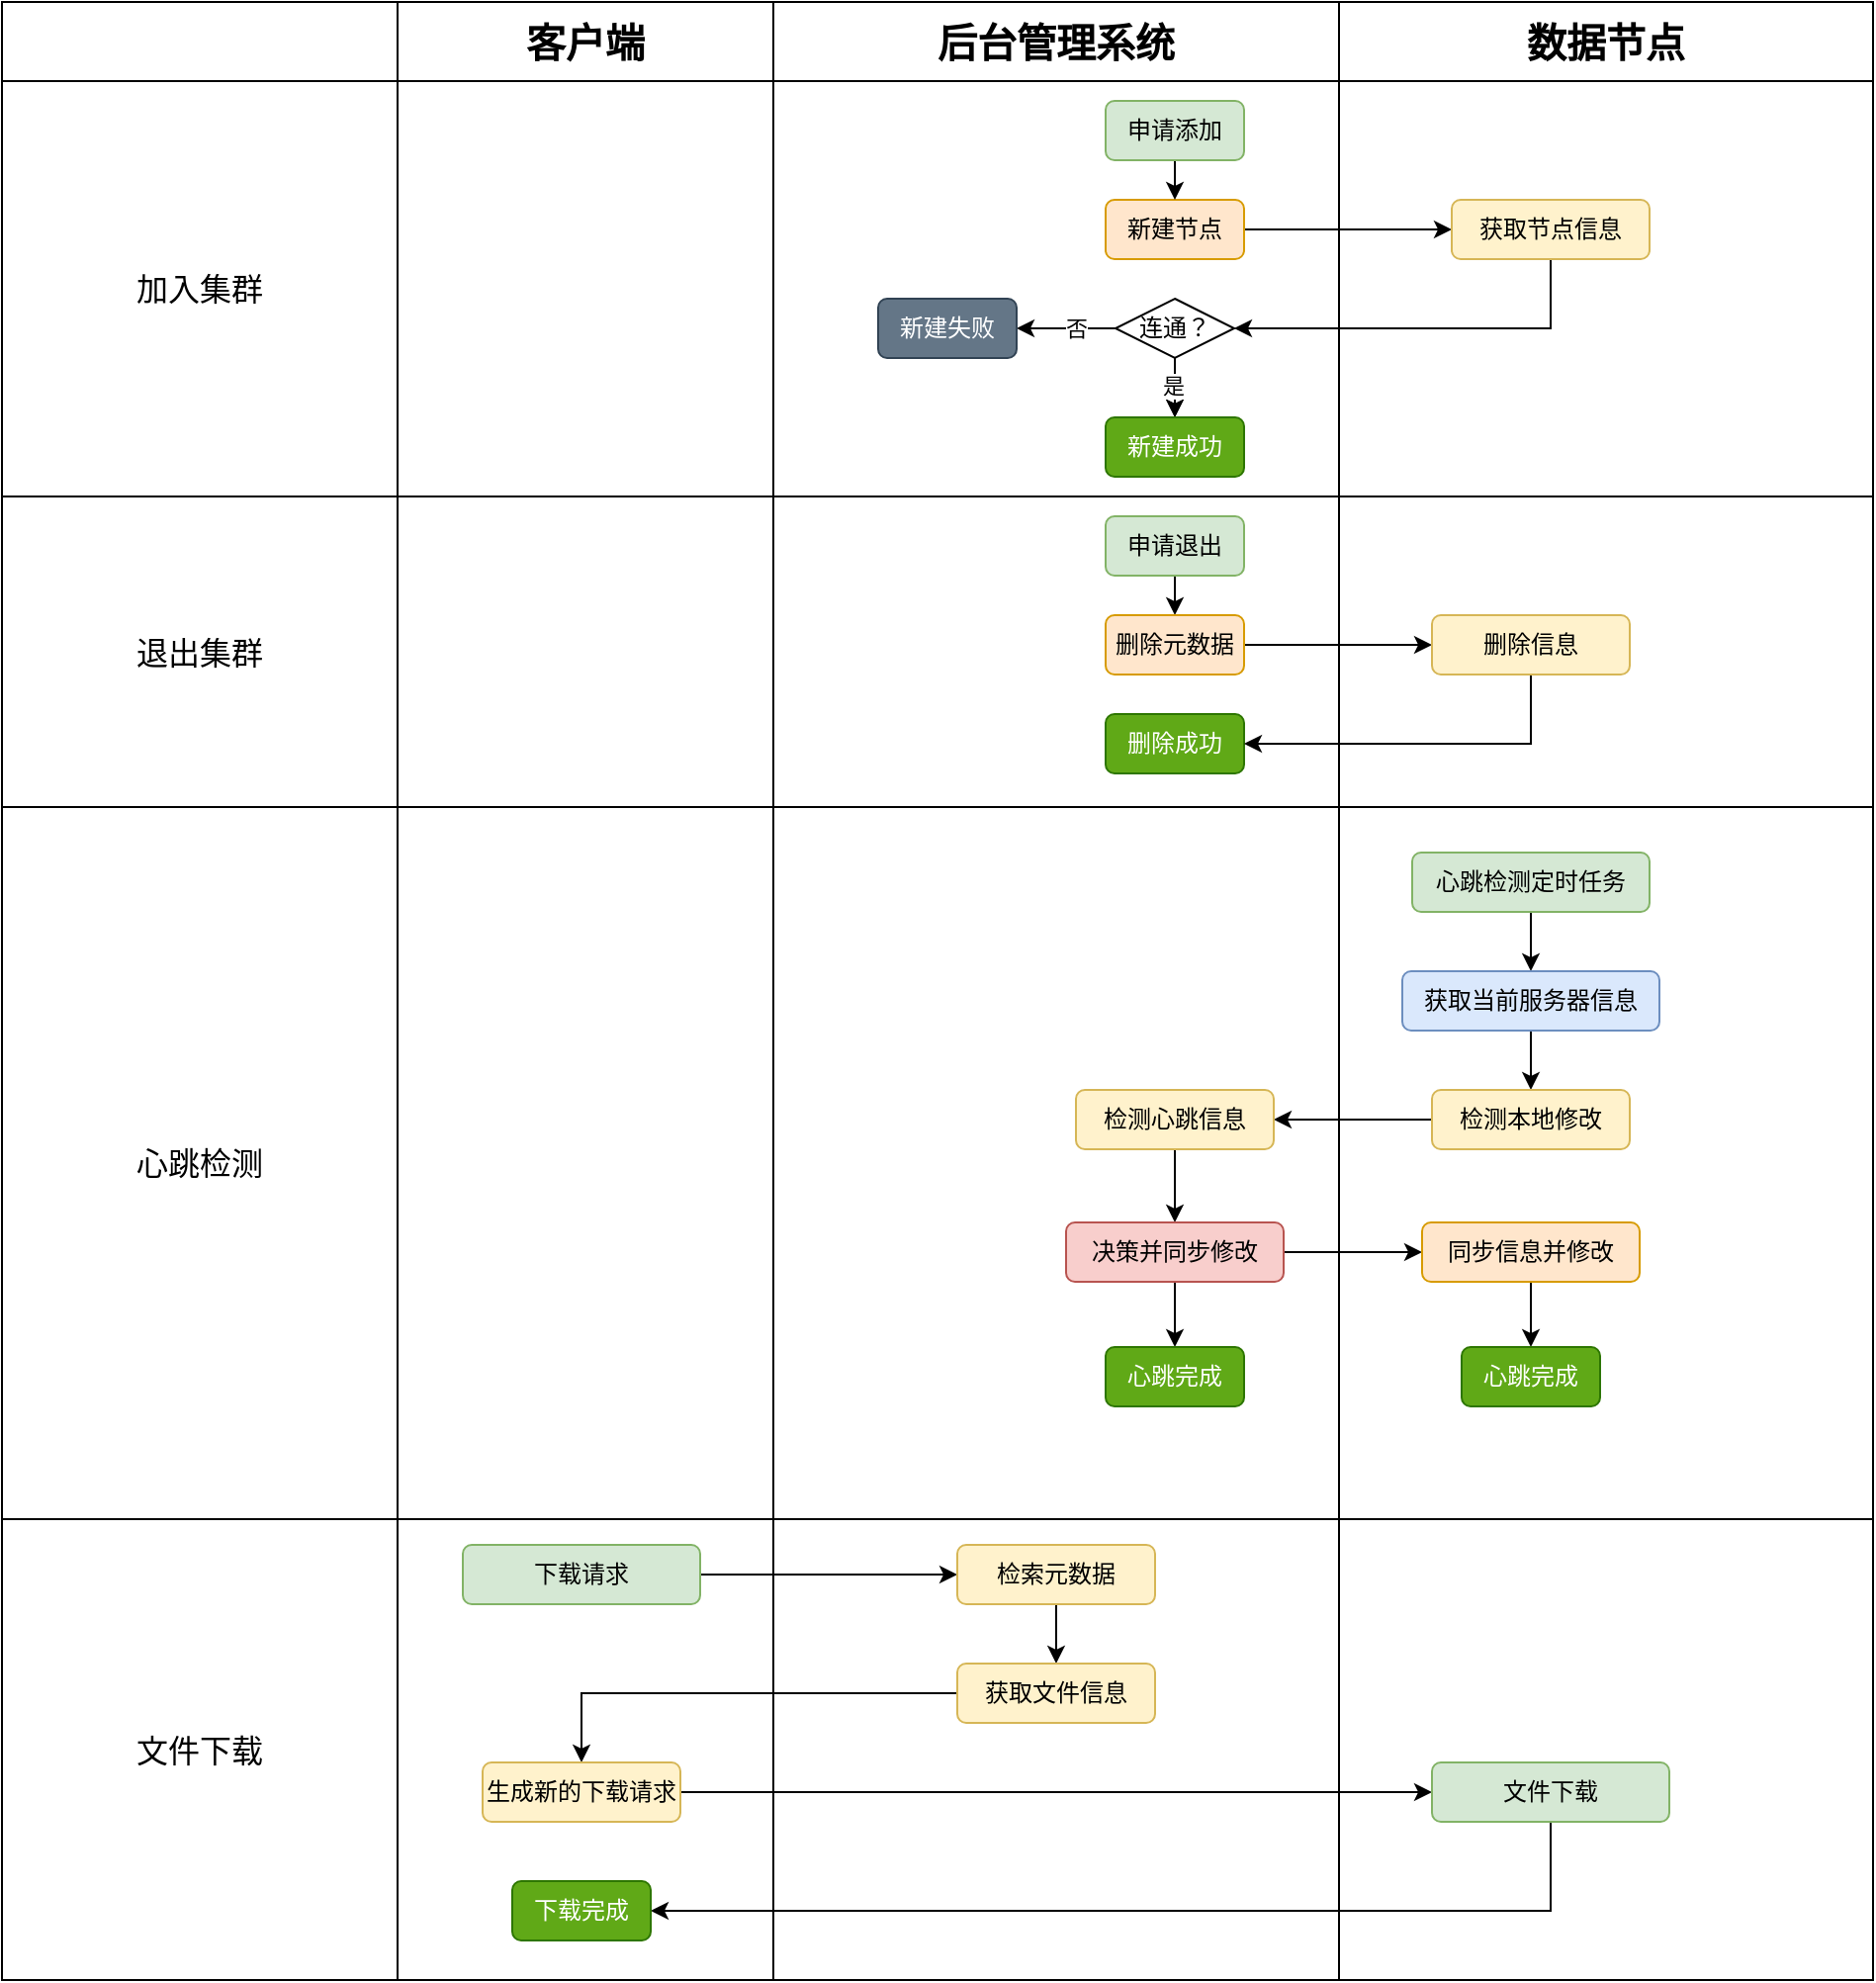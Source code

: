 <mxfile version="24.2.5" type="device">
  <diagram name="第 1 页" id="uM7rG1rAEJj3j9K8cY1Q">
    <mxGraphModel dx="1420" dy="870" grid="1" gridSize="10" guides="1" tooltips="1" connect="1" arrows="1" fold="1" page="1" pageScale="1" pageWidth="1169" pageHeight="827" math="0" shadow="0">
      <root>
        <mxCell id="0" />
        <mxCell id="1" parent="0" />
        <object label="" id="3NTLHKxuh8HJ-k6T6fNB-1">
          <mxCell style="shape=table;startSize=0;container=1;collapsible=0;childLayout=tableLayout;fontSize=16;" parent="1" vertex="1">
            <mxGeometry x="127" y="210" width="946" height="1000" as="geometry" />
          </mxCell>
        </object>
        <mxCell id="3NTLHKxuh8HJ-k6T6fNB-2" value="" style="shape=tableRow;horizontal=0;startSize=0;swimlaneHead=0;swimlaneBody=0;strokeColor=inherit;top=0;left=0;bottom=0;right=0;collapsible=0;dropTarget=0;fillColor=none;points=[[0,0.5],[1,0.5]];portConstraint=eastwest;fontSize=16;" parent="3NTLHKxuh8HJ-k6T6fNB-1" vertex="1">
          <mxGeometry width="946" height="40" as="geometry" />
        </mxCell>
        <mxCell id="3NTLHKxuh8HJ-k6T6fNB-3" value="" style="shape=partialRectangle;html=1;whiteSpace=wrap;connectable=0;strokeColor=inherit;overflow=hidden;fillColor=none;top=0;left=0;bottom=0;right=0;pointerEvents=1;fontSize=16;" parent="3NTLHKxuh8HJ-k6T6fNB-2" vertex="1">
          <mxGeometry width="200" height="40" as="geometry">
            <mxRectangle width="200" height="40" as="alternateBounds" />
          </mxGeometry>
        </mxCell>
        <mxCell id="3NTLHKxuh8HJ-k6T6fNB-4" value="客户端" style="shape=partialRectangle;html=1;whiteSpace=wrap;connectable=0;strokeColor=inherit;overflow=hidden;fillColor=none;top=0;left=0;bottom=0;right=0;pointerEvents=1;fontSize=20;fontStyle=1" parent="3NTLHKxuh8HJ-k6T6fNB-2" vertex="1">
          <mxGeometry x="200" width="190" height="40" as="geometry">
            <mxRectangle width="190" height="40" as="alternateBounds" />
          </mxGeometry>
        </mxCell>
        <mxCell id="3NTLHKxuh8HJ-k6T6fNB-5" value="后台管理系统" style="shape=partialRectangle;html=1;whiteSpace=wrap;connectable=0;strokeColor=inherit;overflow=hidden;fillColor=none;top=0;left=0;bottom=0;right=0;pointerEvents=1;fontSize=20;fontStyle=1" parent="3NTLHKxuh8HJ-k6T6fNB-2" vertex="1">
          <mxGeometry x="390" width="286" height="40" as="geometry">
            <mxRectangle width="286" height="40" as="alternateBounds" />
          </mxGeometry>
        </mxCell>
        <mxCell id="3NTLHKxuh8HJ-k6T6fNB-66" value="数据节点" style="shape=partialRectangle;html=1;whiteSpace=wrap;connectable=0;strokeColor=inherit;overflow=hidden;fillColor=none;top=0;left=0;bottom=0;right=0;pointerEvents=1;fontSize=20;fontStyle=1" parent="3NTLHKxuh8HJ-k6T6fNB-2" vertex="1">
          <mxGeometry x="676" width="270" height="40" as="geometry">
            <mxRectangle width="270" height="40" as="alternateBounds" />
          </mxGeometry>
        </mxCell>
        <mxCell id="3NTLHKxuh8HJ-k6T6fNB-6" value="" style="shape=tableRow;horizontal=0;startSize=0;swimlaneHead=0;swimlaneBody=0;strokeColor=inherit;top=0;left=0;bottom=0;right=0;collapsible=0;dropTarget=0;fillColor=none;points=[[0,0.5],[1,0.5]];portConstraint=eastwest;fontSize=16;" parent="3NTLHKxuh8HJ-k6T6fNB-1" vertex="1">
          <mxGeometry y="40" width="946" height="210" as="geometry" />
        </mxCell>
        <mxCell id="3NTLHKxuh8HJ-k6T6fNB-7" value="加入集群" style="shape=partialRectangle;html=1;whiteSpace=wrap;connectable=0;strokeColor=inherit;overflow=hidden;fillColor=none;top=0;left=0;bottom=0;right=0;pointerEvents=1;fontSize=16;" parent="3NTLHKxuh8HJ-k6T6fNB-6" vertex="1">
          <mxGeometry width="200" height="210" as="geometry">
            <mxRectangle width="200" height="210" as="alternateBounds" />
          </mxGeometry>
        </mxCell>
        <mxCell id="3NTLHKxuh8HJ-k6T6fNB-8" value="" style="shape=partialRectangle;html=1;whiteSpace=wrap;connectable=0;strokeColor=inherit;overflow=hidden;fillColor=none;top=0;left=0;bottom=0;right=0;pointerEvents=1;fontSize=16;" parent="3NTLHKxuh8HJ-k6T6fNB-6" vertex="1">
          <mxGeometry x="200" width="190" height="210" as="geometry">
            <mxRectangle width="190" height="210" as="alternateBounds" />
          </mxGeometry>
        </mxCell>
        <mxCell id="3NTLHKxuh8HJ-k6T6fNB-9" value="" style="shape=partialRectangle;html=1;whiteSpace=wrap;connectable=0;strokeColor=inherit;overflow=hidden;fillColor=none;top=0;left=0;bottom=0;right=0;pointerEvents=1;fontSize=16;" parent="3NTLHKxuh8HJ-k6T6fNB-6" vertex="1">
          <mxGeometry x="390" width="286" height="210" as="geometry">
            <mxRectangle width="286" height="210" as="alternateBounds" />
          </mxGeometry>
        </mxCell>
        <mxCell id="3NTLHKxuh8HJ-k6T6fNB-67" style="shape=partialRectangle;html=1;whiteSpace=wrap;connectable=0;strokeColor=inherit;overflow=hidden;fillColor=none;top=0;left=0;bottom=0;right=0;pointerEvents=1;fontSize=16;" parent="3NTLHKxuh8HJ-k6T6fNB-6" vertex="1">
          <mxGeometry x="676" width="270" height="210" as="geometry">
            <mxRectangle width="270" height="210" as="alternateBounds" />
          </mxGeometry>
        </mxCell>
        <mxCell id="3NTLHKxuh8HJ-k6T6fNB-22" value="" style="shape=tableRow;horizontal=0;startSize=0;swimlaneHead=0;swimlaneBody=0;strokeColor=inherit;top=0;left=0;bottom=0;right=0;collapsible=0;dropTarget=0;fillColor=none;points=[[0,0.5],[1,0.5]];portConstraint=eastwest;fontSize=16;" parent="3NTLHKxuh8HJ-k6T6fNB-1" vertex="1">
          <mxGeometry y="250" width="946" height="157" as="geometry" />
        </mxCell>
        <mxCell id="3NTLHKxuh8HJ-k6T6fNB-23" value="退出集群" style="shape=partialRectangle;html=1;whiteSpace=wrap;connectable=0;strokeColor=inherit;overflow=hidden;fillColor=none;top=0;left=0;bottom=0;right=0;pointerEvents=1;fontSize=16;" parent="3NTLHKxuh8HJ-k6T6fNB-22" vertex="1">
          <mxGeometry width="200" height="157" as="geometry">
            <mxRectangle width="200" height="157" as="alternateBounds" />
          </mxGeometry>
        </mxCell>
        <mxCell id="3NTLHKxuh8HJ-k6T6fNB-24" value="" style="shape=partialRectangle;html=1;whiteSpace=wrap;connectable=0;strokeColor=inherit;overflow=hidden;fillColor=none;top=0;left=0;bottom=0;right=0;pointerEvents=1;fontSize=16;" parent="3NTLHKxuh8HJ-k6T6fNB-22" vertex="1">
          <mxGeometry x="200" width="190" height="157" as="geometry">
            <mxRectangle width="190" height="157" as="alternateBounds" />
          </mxGeometry>
        </mxCell>
        <mxCell id="3NTLHKxuh8HJ-k6T6fNB-25" value="" style="shape=partialRectangle;html=1;whiteSpace=wrap;connectable=0;strokeColor=inherit;overflow=hidden;fillColor=none;top=0;left=0;bottom=0;right=0;pointerEvents=1;fontSize=16;" parent="3NTLHKxuh8HJ-k6T6fNB-22" vertex="1">
          <mxGeometry x="390" width="286" height="157" as="geometry">
            <mxRectangle width="286" height="157" as="alternateBounds" />
          </mxGeometry>
        </mxCell>
        <mxCell id="3NTLHKxuh8HJ-k6T6fNB-68" style="shape=partialRectangle;html=1;whiteSpace=wrap;connectable=0;strokeColor=inherit;overflow=hidden;fillColor=none;top=0;left=0;bottom=0;right=0;pointerEvents=1;fontSize=16;" parent="3NTLHKxuh8HJ-k6T6fNB-22" vertex="1">
          <mxGeometry x="676" width="270" height="157" as="geometry">
            <mxRectangle width="270" height="157" as="alternateBounds" />
          </mxGeometry>
        </mxCell>
        <mxCell id="3NTLHKxuh8HJ-k6T6fNB-75" value="" style="rounded=1;whiteSpace=wrap;html=1;" parent="3NTLHKxuh8HJ-k6T6fNB-22" vertex="1">
          <mxGeometry x="946" width="NaN" height="157" as="geometry">
            <mxRectangle width="NaN" height="157" as="alternateBounds" />
          </mxGeometry>
        </mxCell>
        <mxCell id="3NTLHKxuh8HJ-k6T6fNB-77" value="" style="rounded=1;whiteSpace=wrap;html=1;" parent="3NTLHKxuh8HJ-k6T6fNB-22" vertex="1">
          <mxGeometry width="NaN" height="157" as="geometry">
            <mxRectangle width="NaN" height="157" as="alternateBounds" />
          </mxGeometry>
        </mxCell>
        <mxCell id="3NTLHKxuh8HJ-k6T6fNB-18" value="" style="shape=tableRow;horizontal=0;startSize=0;swimlaneHead=0;swimlaneBody=0;strokeColor=inherit;top=0;left=0;bottom=0;right=0;collapsible=0;dropTarget=0;fillColor=none;points=[[0,0.5],[1,0.5]];portConstraint=eastwest;fontSize=16;" parent="3NTLHKxuh8HJ-k6T6fNB-1" vertex="1">
          <mxGeometry y="407" width="946" height="360" as="geometry" />
        </mxCell>
        <mxCell id="3NTLHKxuh8HJ-k6T6fNB-19" value="心跳检测" style="shape=partialRectangle;html=1;whiteSpace=wrap;connectable=0;strokeColor=inherit;overflow=hidden;fillColor=none;top=0;left=0;bottom=0;right=0;pointerEvents=1;fontSize=16;" parent="3NTLHKxuh8HJ-k6T6fNB-18" vertex="1">
          <mxGeometry width="200" height="360" as="geometry">
            <mxRectangle width="200" height="360" as="alternateBounds" />
          </mxGeometry>
        </mxCell>
        <mxCell id="3NTLHKxuh8HJ-k6T6fNB-20" value="" style="shape=partialRectangle;html=1;whiteSpace=wrap;connectable=0;strokeColor=inherit;overflow=hidden;fillColor=none;top=0;left=0;bottom=0;right=0;pointerEvents=1;fontSize=16;" parent="3NTLHKxuh8HJ-k6T6fNB-18" vertex="1">
          <mxGeometry x="200" width="190" height="360" as="geometry">
            <mxRectangle width="190" height="360" as="alternateBounds" />
          </mxGeometry>
        </mxCell>
        <mxCell id="3NTLHKxuh8HJ-k6T6fNB-21" value="" style="shape=partialRectangle;html=1;whiteSpace=wrap;connectable=0;strokeColor=inherit;overflow=hidden;fillColor=none;top=0;left=0;bottom=0;right=0;pointerEvents=1;fontSize=16;" parent="3NTLHKxuh8HJ-k6T6fNB-18" vertex="1">
          <mxGeometry x="390" width="286" height="360" as="geometry">
            <mxRectangle width="286" height="360" as="alternateBounds" />
          </mxGeometry>
        </mxCell>
        <mxCell id="3NTLHKxuh8HJ-k6T6fNB-69" style="shape=partialRectangle;html=1;whiteSpace=wrap;connectable=0;strokeColor=inherit;overflow=hidden;fillColor=none;top=0;left=0;bottom=0;right=0;pointerEvents=1;fontSize=16;" parent="3NTLHKxuh8HJ-k6T6fNB-18" vertex="1">
          <mxGeometry x="676" width="270" height="360" as="geometry">
            <mxRectangle width="270" height="360" as="alternateBounds" />
          </mxGeometry>
        </mxCell>
        <mxCell id="3NTLHKxuh8HJ-k6T6fNB-10" value="" style="shape=tableRow;horizontal=0;startSize=0;swimlaneHead=0;swimlaneBody=0;strokeColor=inherit;top=0;left=0;bottom=0;right=0;collapsible=0;dropTarget=0;fillColor=none;points=[[0,0.5],[1,0.5]];portConstraint=eastwest;fontSize=16;" parent="3NTLHKxuh8HJ-k6T6fNB-1" vertex="1">
          <mxGeometry y="767" width="946" height="233" as="geometry" />
        </mxCell>
        <mxCell id="3NTLHKxuh8HJ-k6T6fNB-11" value="文件下载" style="shape=partialRectangle;html=1;whiteSpace=wrap;connectable=0;strokeColor=inherit;overflow=hidden;fillColor=none;top=0;left=0;bottom=0;right=0;pointerEvents=1;fontSize=16;" parent="3NTLHKxuh8HJ-k6T6fNB-10" vertex="1">
          <mxGeometry width="200" height="233" as="geometry">
            <mxRectangle width="200" height="233" as="alternateBounds" />
          </mxGeometry>
        </mxCell>
        <mxCell id="3NTLHKxuh8HJ-k6T6fNB-12" value="" style="shape=partialRectangle;html=1;whiteSpace=wrap;connectable=0;strokeColor=inherit;overflow=hidden;fillColor=none;top=0;left=0;bottom=0;right=0;pointerEvents=1;fontSize=16;" parent="3NTLHKxuh8HJ-k6T6fNB-10" vertex="1">
          <mxGeometry x="200" width="190" height="233" as="geometry">
            <mxRectangle width="190" height="233" as="alternateBounds" />
          </mxGeometry>
        </mxCell>
        <mxCell id="3NTLHKxuh8HJ-k6T6fNB-13" value="" style="shape=partialRectangle;html=1;whiteSpace=wrap;connectable=0;strokeColor=inherit;overflow=hidden;fillColor=none;top=0;left=0;bottom=0;right=0;pointerEvents=1;fontSize=16;" parent="3NTLHKxuh8HJ-k6T6fNB-10" vertex="1">
          <mxGeometry x="390" width="286" height="233" as="geometry">
            <mxRectangle width="286" height="233" as="alternateBounds" />
          </mxGeometry>
        </mxCell>
        <mxCell id="3NTLHKxuh8HJ-k6T6fNB-70" style="shape=partialRectangle;html=1;whiteSpace=wrap;connectable=0;strokeColor=inherit;overflow=hidden;fillColor=none;top=0;left=0;bottom=0;right=0;pointerEvents=1;fontSize=16;" parent="3NTLHKxuh8HJ-k6T6fNB-10" vertex="1">
          <mxGeometry x="676" width="270" height="233" as="geometry">
            <mxRectangle width="270" height="233" as="alternateBounds" />
          </mxGeometry>
        </mxCell>
        <mxCell id="3NTLHKxuh8HJ-k6T6fNB-83" style="edgeStyle=orthogonalEdgeStyle;rounded=0;orthogonalLoop=1;jettySize=auto;html=1;exitX=1;exitY=0.5;exitDx=0;exitDy=0;entryX=0;entryY=0.5;entryDx=0;entryDy=0;" parent="1" source="3NTLHKxuh8HJ-k6T6fNB-71" target="3NTLHKxuh8HJ-k6T6fNB-72" edge="1">
          <mxGeometry relative="1" as="geometry" />
        </mxCell>
        <mxCell id="3NTLHKxuh8HJ-k6T6fNB-71" value="新建节点" style="rounded=1;whiteSpace=wrap;html=1;fillColor=#ffe6cc;strokeColor=#d79b00;" parent="1" vertex="1">
          <mxGeometry x="685" y="310" width="70" height="30" as="geometry" />
        </mxCell>
        <mxCell id="3NTLHKxuh8HJ-k6T6fNB-84" style="edgeStyle=orthogonalEdgeStyle;rounded=0;orthogonalLoop=1;jettySize=auto;html=1;exitX=0.5;exitY=1;exitDx=0;exitDy=0;entryX=1;entryY=0.5;entryDx=0;entryDy=0;" parent="1" source="3NTLHKxuh8HJ-k6T6fNB-72" target="3NTLHKxuh8HJ-k6T6fNB-74" edge="1">
          <mxGeometry relative="1" as="geometry" />
        </mxCell>
        <mxCell id="3NTLHKxuh8HJ-k6T6fNB-72" value="获取节点信息" style="rounded=1;whiteSpace=wrap;html=1;fillColor=#fff2cc;strokeColor=#d6b656;" parent="1" vertex="1">
          <mxGeometry x="860" y="310" width="100" height="30" as="geometry" />
        </mxCell>
        <mxCell id="3NTLHKxuh8HJ-k6T6fNB-82" style="edgeStyle=orthogonalEdgeStyle;rounded=0;orthogonalLoop=1;jettySize=auto;html=1;exitX=0.5;exitY=1;exitDx=0;exitDy=0;entryX=0.5;entryY=0;entryDx=0;entryDy=0;" parent="1" source="3NTLHKxuh8HJ-k6T6fNB-73" target="3NTLHKxuh8HJ-k6T6fNB-71" edge="1">
          <mxGeometry relative="1" as="geometry" />
        </mxCell>
        <mxCell id="3NTLHKxuh8HJ-k6T6fNB-73" value="申请添加" style="rounded=1;whiteSpace=wrap;html=1;fillColor=#d5e8d4;strokeColor=#82b366;" parent="1" vertex="1">
          <mxGeometry x="685" y="260" width="70" height="30" as="geometry" />
        </mxCell>
        <mxCell id="3NTLHKxuh8HJ-k6T6fNB-85" style="edgeStyle=orthogonalEdgeStyle;rounded=0;orthogonalLoop=1;jettySize=auto;html=1;exitX=0.5;exitY=1;exitDx=0;exitDy=0;entryX=0.5;entryY=0;entryDx=0;entryDy=0;" parent="1" source="3NTLHKxuh8HJ-k6T6fNB-74" target="3NTLHKxuh8HJ-k6T6fNB-80" edge="1">
          <mxGeometry relative="1" as="geometry" />
        </mxCell>
        <mxCell id="3NTLHKxuh8HJ-k6T6fNB-86" style="edgeStyle=orthogonalEdgeStyle;rounded=0;orthogonalLoop=1;jettySize=auto;html=1;exitX=0;exitY=0.5;exitDx=0;exitDy=0;entryX=1;entryY=0.5;entryDx=0;entryDy=0;" parent="1" source="3NTLHKxuh8HJ-k6T6fNB-74" target="3NTLHKxuh8HJ-k6T6fNB-81" edge="1">
          <mxGeometry relative="1" as="geometry" />
        </mxCell>
        <mxCell id="3NTLHKxuh8HJ-k6T6fNB-89" value="否" style="edgeLabel;html=1;align=center;verticalAlign=middle;resizable=0;points=[];" parent="3NTLHKxuh8HJ-k6T6fNB-86" vertex="1" connectable="0">
          <mxGeometry x="-0.36" y="2" relative="1" as="geometry">
            <mxPoint x="-4" y="-2" as="offset" />
          </mxGeometry>
        </mxCell>
        <mxCell id="3NTLHKxuh8HJ-k6T6fNB-74" value="连通？" style="rhombus;whiteSpace=wrap;html=1;" parent="1" vertex="1">
          <mxGeometry x="690" y="360" width="60" height="30" as="geometry" />
        </mxCell>
        <mxCell id="3NTLHKxuh8HJ-k6T6fNB-81" value="新建失败" style="rounded=1;whiteSpace=wrap;html=1;fillColor=#647687;fontColor=#ffffff;strokeColor=#314354;" parent="1" vertex="1">
          <mxGeometry x="570" y="360" width="70" height="30" as="geometry" />
        </mxCell>
        <mxCell id="3NTLHKxuh8HJ-k6T6fNB-87" value="" style="edgeStyle=orthogonalEdgeStyle;rounded=0;orthogonalLoop=1;jettySize=auto;html=1;" parent="1" source="3NTLHKxuh8HJ-k6T6fNB-74" target="3NTLHKxuh8HJ-k6T6fNB-80" edge="1">
          <mxGeometry relative="1" as="geometry">
            <mxPoint x="720" y="390" as="sourcePoint" />
            <mxPoint y="561" as="targetPoint" />
          </mxGeometry>
        </mxCell>
        <mxCell id="3NTLHKxuh8HJ-k6T6fNB-88" value="是" style="edgeLabel;html=1;align=center;verticalAlign=middle;resizable=0;points=[];" parent="3NTLHKxuh8HJ-k6T6fNB-87" vertex="1" connectable="0">
          <mxGeometry x="0.36" y="-1" relative="1" as="geometry">
            <mxPoint as="offset" />
          </mxGeometry>
        </mxCell>
        <mxCell id="3NTLHKxuh8HJ-k6T6fNB-80" value="新建成功" style="rounded=1;whiteSpace=wrap;html=1;fillColor=#60a917;fontColor=#ffffff;strokeColor=#2D7600;" parent="1" vertex="1">
          <mxGeometry x="685" y="420" width="70" height="30" as="geometry" />
        </mxCell>
        <mxCell id="V9E-XBVpKbAajZjl-Ucp-13" style="edgeStyle=orthogonalEdgeStyle;rounded=0;orthogonalLoop=1;jettySize=auto;html=1;exitX=0.5;exitY=1;exitDx=0;exitDy=0;entryX=0.5;entryY=0;entryDx=0;entryDy=0;" edge="1" parent="1" source="V9E-XBVpKbAajZjl-Ucp-9" target="V9E-XBVpKbAajZjl-Ucp-10">
          <mxGeometry relative="1" as="geometry" />
        </mxCell>
        <mxCell id="V9E-XBVpKbAajZjl-Ucp-9" value="申请退出" style="rounded=1;whiteSpace=wrap;html=1;fillColor=#d5e8d4;strokeColor=#82b366;" vertex="1" parent="1">
          <mxGeometry x="685" y="470" width="70" height="30" as="geometry" />
        </mxCell>
        <mxCell id="V9E-XBVpKbAajZjl-Ucp-14" style="edgeStyle=orthogonalEdgeStyle;rounded=0;orthogonalLoop=1;jettySize=auto;html=1;exitX=1;exitY=0.5;exitDx=0;exitDy=0;entryX=0;entryY=0.5;entryDx=0;entryDy=0;" edge="1" parent="1" source="V9E-XBVpKbAajZjl-Ucp-10" target="V9E-XBVpKbAajZjl-Ucp-12">
          <mxGeometry relative="1" as="geometry" />
        </mxCell>
        <mxCell id="V9E-XBVpKbAajZjl-Ucp-10" value="删除元数据" style="rounded=1;whiteSpace=wrap;html=1;fillColor=#ffe6cc;strokeColor=#d79b00;" vertex="1" parent="1">
          <mxGeometry x="685" y="520" width="70" height="30" as="geometry" />
        </mxCell>
        <mxCell id="V9E-XBVpKbAajZjl-Ucp-11" value="删除成功" style="rounded=1;whiteSpace=wrap;html=1;fillColor=#60a917;strokeColor=#2D7600;fontColor=#ffffff;" vertex="1" parent="1">
          <mxGeometry x="685" y="570" width="70" height="30" as="geometry" />
        </mxCell>
        <mxCell id="V9E-XBVpKbAajZjl-Ucp-15" style="edgeStyle=orthogonalEdgeStyle;rounded=0;orthogonalLoop=1;jettySize=auto;html=1;exitX=0.5;exitY=1;exitDx=0;exitDy=0;entryX=1;entryY=0.5;entryDx=0;entryDy=0;" edge="1" parent="1" source="V9E-XBVpKbAajZjl-Ucp-12" target="V9E-XBVpKbAajZjl-Ucp-11">
          <mxGeometry relative="1" as="geometry" />
        </mxCell>
        <mxCell id="V9E-XBVpKbAajZjl-Ucp-12" value="删除信息" style="rounded=1;whiteSpace=wrap;html=1;fillColor=#fff2cc;strokeColor=#d6b656;" vertex="1" parent="1">
          <mxGeometry x="850" y="520" width="100" height="30" as="geometry" />
        </mxCell>
        <mxCell id="V9E-XBVpKbAajZjl-Ucp-24" style="edgeStyle=orthogonalEdgeStyle;rounded=0;orthogonalLoop=1;jettySize=auto;html=1;exitX=0.5;exitY=1;exitDx=0;exitDy=0;entryX=0.5;entryY=0;entryDx=0;entryDy=0;" edge="1" parent="1" source="V9E-XBVpKbAajZjl-Ucp-16" target="V9E-XBVpKbAajZjl-Ucp-17">
          <mxGeometry relative="1" as="geometry" />
        </mxCell>
        <mxCell id="V9E-XBVpKbAajZjl-Ucp-16" value="心跳检测定时任务" style="rounded=1;whiteSpace=wrap;html=1;fillColor=#d5e8d4;strokeColor=#82b366;" vertex="1" parent="1">
          <mxGeometry x="840" y="640" width="120" height="30" as="geometry" />
        </mxCell>
        <mxCell id="V9E-XBVpKbAajZjl-Ucp-25" style="edgeStyle=orthogonalEdgeStyle;rounded=0;orthogonalLoop=1;jettySize=auto;html=1;exitX=0.5;exitY=1;exitDx=0;exitDy=0;entryX=0.5;entryY=0;entryDx=0;entryDy=0;" edge="1" parent="1" source="V9E-XBVpKbAajZjl-Ucp-17" target="V9E-XBVpKbAajZjl-Ucp-18">
          <mxGeometry relative="1" as="geometry" />
        </mxCell>
        <mxCell id="V9E-XBVpKbAajZjl-Ucp-17" value="获取当前服务器信息" style="rounded=1;whiteSpace=wrap;html=1;fillColor=#dae8fc;strokeColor=#6c8ebf;" vertex="1" parent="1">
          <mxGeometry x="835" y="700" width="130" height="30" as="geometry" />
        </mxCell>
        <mxCell id="V9E-XBVpKbAajZjl-Ucp-26" style="edgeStyle=orthogonalEdgeStyle;rounded=0;orthogonalLoop=1;jettySize=auto;html=1;exitX=0;exitY=0.5;exitDx=0;exitDy=0;" edge="1" parent="1" source="V9E-XBVpKbAajZjl-Ucp-18" target="V9E-XBVpKbAajZjl-Ucp-19">
          <mxGeometry relative="1" as="geometry" />
        </mxCell>
        <mxCell id="V9E-XBVpKbAajZjl-Ucp-18" value="检测本地修改" style="rounded=1;whiteSpace=wrap;html=1;fillColor=#fff2cc;strokeColor=#d6b656;" vertex="1" parent="1">
          <mxGeometry x="850" y="760" width="100" height="30" as="geometry" />
        </mxCell>
        <mxCell id="V9E-XBVpKbAajZjl-Ucp-27" style="edgeStyle=orthogonalEdgeStyle;rounded=0;orthogonalLoop=1;jettySize=auto;html=1;exitX=0.5;exitY=1;exitDx=0;exitDy=0;entryX=0.5;entryY=0;entryDx=0;entryDy=0;" edge="1" parent="1" source="V9E-XBVpKbAajZjl-Ucp-19" target="V9E-XBVpKbAajZjl-Ucp-20">
          <mxGeometry relative="1" as="geometry" />
        </mxCell>
        <mxCell id="V9E-XBVpKbAajZjl-Ucp-19" value="检测心跳信息" style="rounded=1;whiteSpace=wrap;html=1;fillColor=#fff2cc;strokeColor=#d6b656;" vertex="1" parent="1">
          <mxGeometry x="670" y="760" width="100" height="30" as="geometry" />
        </mxCell>
        <mxCell id="V9E-XBVpKbAajZjl-Ucp-28" style="edgeStyle=orthogonalEdgeStyle;rounded=0;orthogonalLoop=1;jettySize=auto;html=1;exitX=0.5;exitY=1;exitDx=0;exitDy=0;entryX=0.5;entryY=0;entryDx=0;entryDy=0;" edge="1" parent="1" source="V9E-XBVpKbAajZjl-Ucp-20" target="V9E-XBVpKbAajZjl-Ucp-21">
          <mxGeometry relative="1" as="geometry" />
        </mxCell>
        <mxCell id="V9E-XBVpKbAajZjl-Ucp-29" style="edgeStyle=orthogonalEdgeStyle;rounded=0;orthogonalLoop=1;jettySize=auto;html=1;exitX=1;exitY=0.5;exitDx=0;exitDy=0;entryX=0;entryY=0.5;entryDx=0;entryDy=0;" edge="1" parent="1" source="V9E-XBVpKbAajZjl-Ucp-20" target="V9E-XBVpKbAajZjl-Ucp-22">
          <mxGeometry relative="1" as="geometry" />
        </mxCell>
        <mxCell id="V9E-XBVpKbAajZjl-Ucp-20" value="决策并同步修改" style="rounded=1;whiteSpace=wrap;html=1;fillColor=#f8cecc;strokeColor=#b85450;" vertex="1" parent="1">
          <mxGeometry x="665" y="827" width="110" height="30" as="geometry" />
        </mxCell>
        <mxCell id="V9E-XBVpKbAajZjl-Ucp-21" value="心跳完成" style="rounded=1;whiteSpace=wrap;html=1;fillColor=#60a917;strokeColor=#2D7600;fontColor=#ffffff;" vertex="1" parent="1">
          <mxGeometry x="685" y="890" width="70" height="30" as="geometry" />
        </mxCell>
        <mxCell id="V9E-XBVpKbAajZjl-Ucp-30" style="edgeStyle=orthogonalEdgeStyle;rounded=0;orthogonalLoop=1;jettySize=auto;html=1;exitX=0.5;exitY=1;exitDx=0;exitDy=0;entryX=0.5;entryY=0;entryDx=0;entryDy=0;" edge="1" parent="1" source="V9E-XBVpKbAajZjl-Ucp-22" target="V9E-XBVpKbAajZjl-Ucp-23">
          <mxGeometry relative="1" as="geometry" />
        </mxCell>
        <mxCell id="V9E-XBVpKbAajZjl-Ucp-22" value="同步信息并修改" style="rounded=1;whiteSpace=wrap;html=1;fillColor=#ffe6cc;strokeColor=#d79b00;" vertex="1" parent="1">
          <mxGeometry x="845" y="827" width="110" height="30" as="geometry" />
        </mxCell>
        <mxCell id="V9E-XBVpKbAajZjl-Ucp-23" value="心跳完成" style="rounded=1;whiteSpace=wrap;html=1;fillColor=#60a917;strokeColor=#2D7600;fontColor=#ffffff;" vertex="1" parent="1">
          <mxGeometry x="865" y="890" width="70" height="30" as="geometry" />
        </mxCell>
        <mxCell id="V9E-XBVpKbAajZjl-Ucp-37" style="edgeStyle=orthogonalEdgeStyle;rounded=0;orthogonalLoop=1;jettySize=auto;html=1;exitX=1;exitY=0.5;exitDx=0;exitDy=0;entryX=0;entryY=0.5;entryDx=0;entryDy=0;" edge="1" parent="1" source="V9E-XBVpKbAajZjl-Ucp-31" target="V9E-XBVpKbAajZjl-Ucp-32">
          <mxGeometry relative="1" as="geometry" />
        </mxCell>
        <mxCell id="V9E-XBVpKbAajZjl-Ucp-31" value="下载请求" style="rounded=1;whiteSpace=wrap;html=1;fillColor=#d5e8d4;strokeColor=#82b366;" vertex="1" parent="1">
          <mxGeometry x="360" y="990" width="120" height="30" as="geometry" />
        </mxCell>
        <mxCell id="V9E-XBVpKbAajZjl-Ucp-38" style="edgeStyle=orthogonalEdgeStyle;rounded=0;orthogonalLoop=1;jettySize=auto;html=1;exitX=0.5;exitY=1;exitDx=0;exitDy=0;entryX=0.5;entryY=0;entryDx=0;entryDy=0;" edge="1" parent="1" source="V9E-XBVpKbAajZjl-Ucp-32" target="V9E-XBVpKbAajZjl-Ucp-33">
          <mxGeometry relative="1" as="geometry" />
        </mxCell>
        <mxCell id="V9E-XBVpKbAajZjl-Ucp-32" value="检索元数据" style="rounded=1;whiteSpace=wrap;html=1;fillColor=#fff2cc;strokeColor=#d6b656;" vertex="1" parent="1">
          <mxGeometry x="610" y="990" width="100" height="30" as="geometry" />
        </mxCell>
        <mxCell id="V9E-XBVpKbAajZjl-Ucp-39" style="edgeStyle=orthogonalEdgeStyle;rounded=0;orthogonalLoop=1;jettySize=auto;html=1;exitX=0;exitY=0.5;exitDx=0;exitDy=0;entryX=0.5;entryY=0;entryDx=0;entryDy=0;" edge="1" parent="1" source="V9E-XBVpKbAajZjl-Ucp-33" target="V9E-XBVpKbAajZjl-Ucp-34">
          <mxGeometry relative="1" as="geometry" />
        </mxCell>
        <mxCell id="V9E-XBVpKbAajZjl-Ucp-33" value="获取文件信息" style="rounded=1;whiteSpace=wrap;html=1;fillColor=#fff2cc;strokeColor=#d6b656;" vertex="1" parent="1">
          <mxGeometry x="610" y="1050" width="100" height="30" as="geometry" />
        </mxCell>
        <mxCell id="V9E-XBVpKbAajZjl-Ucp-40" style="edgeStyle=orthogonalEdgeStyle;rounded=0;orthogonalLoop=1;jettySize=auto;html=1;exitX=1;exitY=0.5;exitDx=0;exitDy=0;" edge="1" parent="1" source="V9E-XBVpKbAajZjl-Ucp-34" target="V9E-XBVpKbAajZjl-Ucp-35">
          <mxGeometry relative="1" as="geometry" />
        </mxCell>
        <mxCell id="V9E-XBVpKbAajZjl-Ucp-34" value="生成新的下载请求" style="rounded=1;whiteSpace=wrap;html=1;fillColor=#fff2cc;strokeColor=#d6b656;" vertex="1" parent="1">
          <mxGeometry x="370" y="1100" width="100" height="30" as="geometry" />
        </mxCell>
        <mxCell id="V9E-XBVpKbAajZjl-Ucp-41" style="edgeStyle=orthogonalEdgeStyle;rounded=0;orthogonalLoop=1;jettySize=auto;html=1;exitX=0.5;exitY=1;exitDx=0;exitDy=0;entryX=1;entryY=0.5;entryDx=0;entryDy=0;" edge="1" parent="1" source="V9E-XBVpKbAajZjl-Ucp-35" target="V9E-XBVpKbAajZjl-Ucp-36">
          <mxGeometry relative="1" as="geometry" />
        </mxCell>
        <mxCell id="V9E-XBVpKbAajZjl-Ucp-35" value="文件下载" style="rounded=1;whiteSpace=wrap;html=1;fillColor=#d5e8d4;strokeColor=#82b366;" vertex="1" parent="1">
          <mxGeometry x="850" y="1100" width="120" height="30" as="geometry" />
        </mxCell>
        <mxCell id="V9E-XBVpKbAajZjl-Ucp-36" value="下载完成" style="rounded=1;whiteSpace=wrap;html=1;fillColor=#60a917;strokeColor=#2D7600;fontColor=#ffffff;" vertex="1" parent="1">
          <mxGeometry x="385" y="1160" width="70" height="30" as="geometry" />
        </mxCell>
      </root>
    </mxGraphModel>
  </diagram>
</mxfile>
